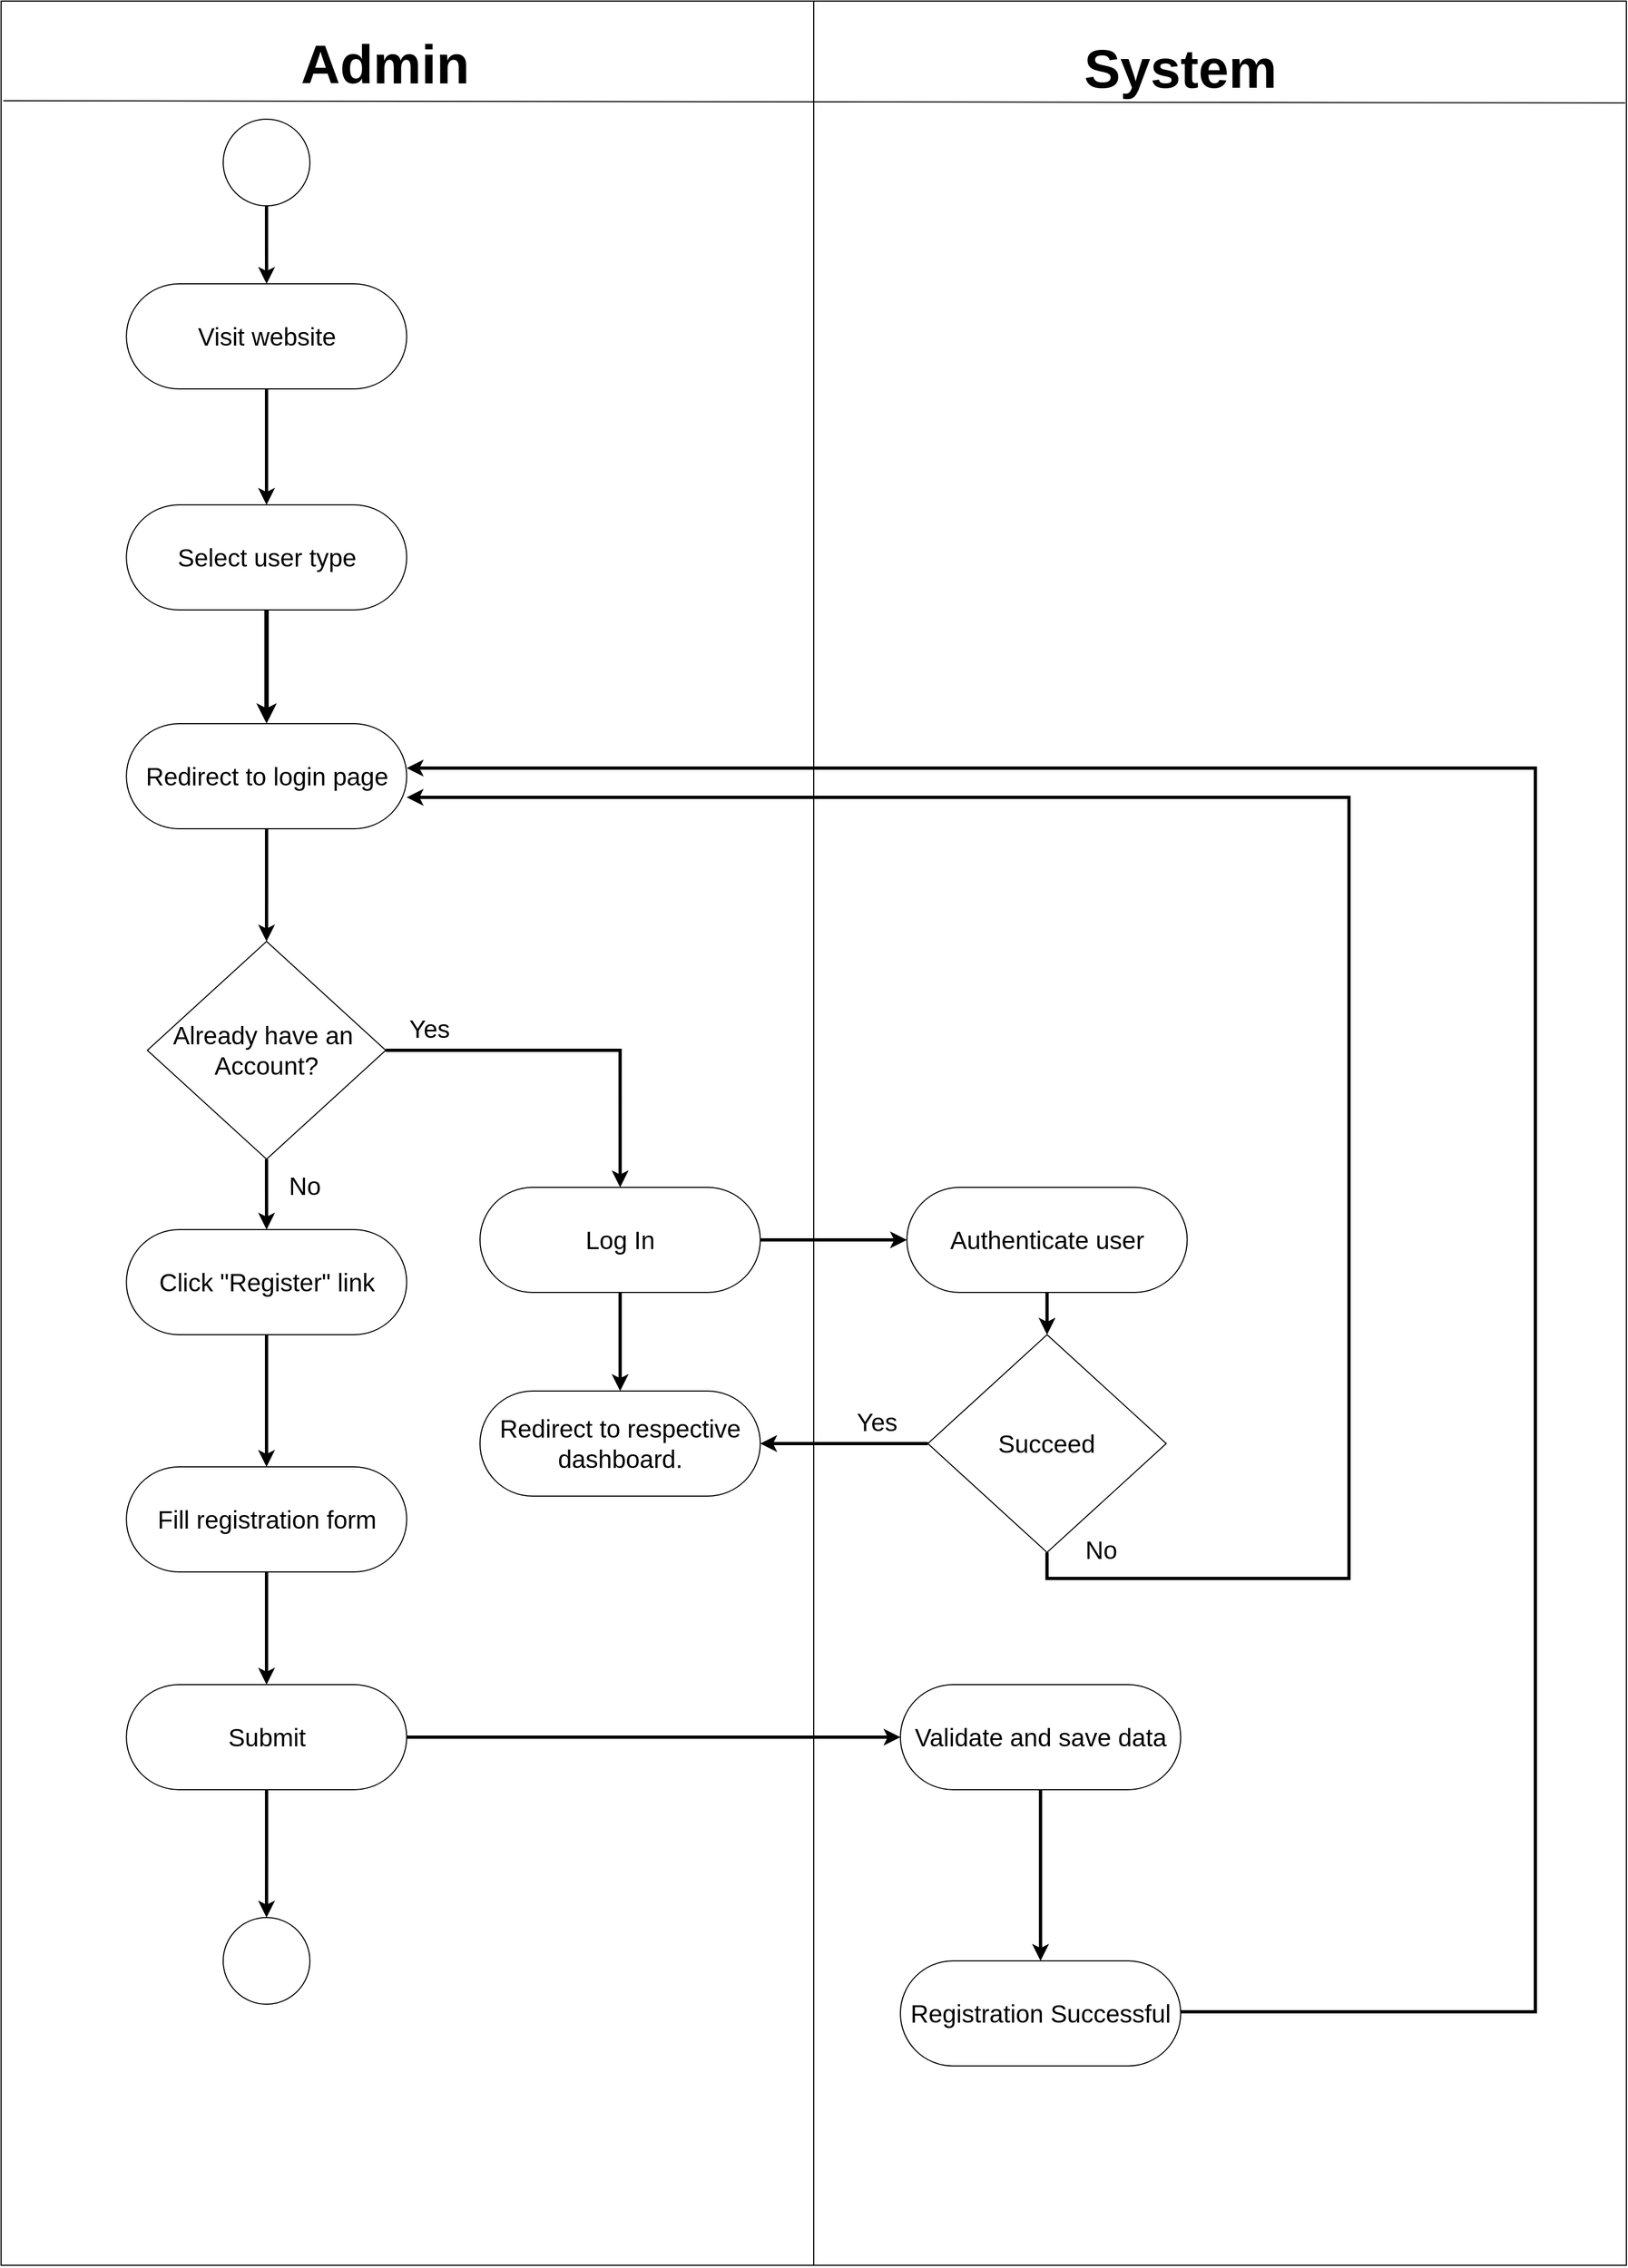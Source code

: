 <mxfile version="25.0.3">
  <diagram name="Page-1" id="a8UAsYUJJ_rxlhREEHtc">
    <mxGraphModel dx="1314" dy="704" grid="0" gridSize="10" guides="1" tooltips="1" connect="1" arrows="1" fold="1" page="1" pageScale="1" pageWidth="2339" pageHeight="3300" math="0" shadow="0">
      <root>
        <mxCell id="0" />
        <mxCell id="1" parent="0" />
        <mxCell id="IPqHcb7CeHi4oXEtAHNm-1" value="" style="rounded=0;whiteSpace=wrap;html=1;" vertex="1" parent="1">
          <mxGeometry x="77" y="94" width="1500" height="2090" as="geometry" />
        </mxCell>
        <mxCell id="IPqHcb7CeHi4oXEtAHNm-18" style="edgeStyle=orthogonalEdgeStyle;rounded=0;orthogonalLoop=1;jettySize=auto;html=1;strokeWidth=3;" edge="1" parent="1" source="IPqHcb7CeHi4oXEtAHNm-6" target="IPqHcb7CeHi4oXEtAHNm-7">
          <mxGeometry relative="1" as="geometry" />
        </mxCell>
        <mxCell id="IPqHcb7CeHi4oXEtAHNm-6" value="" style="ellipse;whiteSpace=wrap;html=1;aspect=fixed;fillColor=#FFFFFF;" vertex="1" parent="1">
          <mxGeometry x="282" y="203" width="80" height="80" as="geometry" />
        </mxCell>
        <mxCell id="IPqHcb7CeHi4oXEtAHNm-19" style="edgeStyle=orthogonalEdgeStyle;rounded=0;orthogonalLoop=1;jettySize=auto;html=1;strokeWidth=3;" edge="1" parent="1" source="IPqHcb7CeHi4oXEtAHNm-7" target="IPqHcb7CeHi4oXEtAHNm-8">
          <mxGeometry relative="1" as="geometry" />
        </mxCell>
        <mxCell id="IPqHcb7CeHi4oXEtAHNm-7" value="&lt;font style=&quot;font-size: 23px;&quot;&gt;Visit website&lt;/font&gt;" style="html=1;dashed=0;whiteSpace=wrap;shape=mxgraph.dfd.start" vertex="1" parent="1">
          <mxGeometry x="192.67" y="355" width="258.67" height="97" as="geometry" />
        </mxCell>
        <mxCell id="IPqHcb7CeHi4oXEtAHNm-20" style="edgeStyle=orthogonalEdgeStyle;rounded=0;orthogonalLoop=1;jettySize=auto;html=1;strokeWidth=4;" edge="1" parent="1" source="IPqHcb7CeHi4oXEtAHNm-8" target="IPqHcb7CeHi4oXEtAHNm-9">
          <mxGeometry relative="1" as="geometry" />
        </mxCell>
        <mxCell id="IPqHcb7CeHi4oXEtAHNm-8" value="&lt;font style=&quot;font-size: 23px;&quot;&gt;Select user type&lt;/font&gt;" style="html=1;dashed=0;whiteSpace=wrap;shape=mxgraph.dfd.start" vertex="1" parent="1">
          <mxGeometry x="192.67" y="559" width="258.67" height="97" as="geometry" />
        </mxCell>
        <mxCell id="IPqHcb7CeHi4oXEtAHNm-27" style="edgeStyle=orthogonalEdgeStyle;rounded=0;orthogonalLoop=1;jettySize=auto;html=1;strokeWidth=3;" edge="1" parent="1" source="IPqHcb7CeHi4oXEtAHNm-9" target="IPqHcb7CeHi4oXEtAHNm-13">
          <mxGeometry relative="1" as="geometry" />
        </mxCell>
        <mxCell id="IPqHcb7CeHi4oXEtAHNm-9" value="&lt;font style=&quot;font-size: 23px;&quot;&gt;Redirect to login page&lt;/font&gt;" style="html=1;dashed=0;whiteSpace=wrap;shape=mxgraph.dfd.start" vertex="1" parent="1">
          <mxGeometry x="192.67" y="761" width="258.67" height="97" as="geometry" />
        </mxCell>
        <mxCell id="IPqHcb7CeHi4oXEtAHNm-28" style="edgeStyle=orthogonalEdgeStyle;rounded=0;orthogonalLoop=1;jettySize=auto;html=1;strokeWidth=3;" edge="1" parent="1" source="IPqHcb7CeHi4oXEtAHNm-10" target="IPqHcb7CeHi4oXEtAHNm-11">
          <mxGeometry relative="1" as="geometry" />
        </mxCell>
        <mxCell id="IPqHcb7CeHi4oXEtAHNm-10" value="&lt;font style=&quot;font-size: 23px;&quot;&gt;Click &quot;Register&quot; link&lt;/font&gt;" style="html=1;dashed=0;whiteSpace=wrap;shape=mxgraph.dfd.start" vertex="1" parent="1">
          <mxGeometry x="192.67" y="1228" width="258.67" height="97" as="geometry" />
        </mxCell>
        <mxCell id="IPqHcb7CeHi4oXEtAHNm-29" style="edgeStyle=orthogonalEdgeStyle;rounded=0;orthogonalLoop=1;jettySize=auto;html=1;strokeWidth=3;" edge="1" parent="1" source="IPqHcb7CeHi4oXEtAHNm-11" target="IPqHcb7CeHi4oXEtAHNm-12">
          <mxGeometry relative="1" as="geometry" />
        </mxCell>
        <mxCell id="IPqHcb7CeHi4oXEtAHNm-11" value="&lt;font style=&quot;font-size: 23px;&quot;&gt;Fill registration form&lt;/font&gt;" style="html=1;dashed=0;whiteSpace=wrap;shape=mxgraph.dfd.start" vertex="1" parent="1">
          <mxGeometry x="192.67" y="1447" width="258.67" height="97" as="geometry" />
        </mxCell>
        <mxCell id="IPqHcb7CeHi4oXEtAHNm-30" style="edgeStyle=orthogonalEdgeStyle;rounded=0;orthogonalLoop=1;jettySize=auto;html=1;strokeWidth=3;" edge="1" parent="1" source="IPqHcb7CeHi4oXEtAHNm-12" target="IPqHcb7CeHi4oXEtAHNm-14">
          <mxGeometry relative="1" as="geometry" />
        </mxCell>
        <mxCell id="IPqHcb7CeHi4oXEtAHNm-48" style="edgeStyle=orthogonalEdgeStyle;rounded=0;orthogonalLoop=1;jettySize=auto;html=1;strokeWidth=3;" edge="1" parent="1" source="IPqHcb7CeHi4oXEtAHNm-12" target="IPqHcb7CeHi4oXEtAHNm-47">
          <mxGeometry relative="1" as="geometry" />
        </mxCell>
        <mxCell id="IPqHcb7CeHi4oXEtAHNm-12" value="&lt;font style=&quot;font-size: 23px;&quot;&gt;Submit&lt;/font&gt;" style="html=1;dashed=0;whiteSpace=wrap;shape=mxgraph.dfd.start" vertex="1" parent="1">
          <mxGeometry x="192.67" y="1648" width="258.67" height="97" as="geometry" />
        </mxCell>
        <mxCell id="IPqHcb7CeHi4oXEtAHNm-25" style="edgeStyle=orthogonalEdgeStyle;rounded=0;orthogonalLoop=1;jettySize=auto;html=1;strokeWidth=3;" edge="1" parent="1" source="IPqHcb7CeHi4oXEtAHNm-13" target="IPqHcb7CeHi4oXEtAHNm-10">
          <mxGeometry relative="1" as="geometry" />
        </mxCell>
        <mxCell id="IPqHcb7CeHi4oXEtAHNm-13" value="&lt;font style=&quot;font-size: 23px;&quot;&gt;Already have an&amp;nbsp;&lt;/font&gt;&lt;div&gt;&lt;font style=&quot;font-size: 23px;&quot;&gt;Account?&lt;/font&gt;&lt;/div&gt;" style="rhombus;whiteSpace=wrap;html=1;" vertex="1" parent="1">
          <mxGeometry x="212.0" y="962" width="220" height="201" as="geometry" />
        </mxCell>
        <mxCell id="IPqHcb7CeHi4oXEtAHNm-32" style="edgeStyle=orthogonalEdgeStyle;rounded=0;orthogonalLoop=1;jettySize=auto;html=1;strokeWidth=3;" edge="1" parent="1" source="IPqHcb7CeHi4oXEtAHNm-14" target="IPqHcb7CeHi4oXEtAHNm-31">
          <mxGeometry relative="1" as="geometry" />
        </mxCell>
        <mxCell id="IPqHcb7CeHi4oXEtAHNm-14" value="&lt;font style=&quot;font-size: 23px;&quot;&gt;Validate and save data&lt;/font&gt;" style="html=1;dashed=0;whiteSpace=wrap;shape=mxgraph.dfd.start" vertex="1" parent="1">
          <mxGeometry x="907" y="1648" width="258.67" height="97" as="geometry" />
        </mxCell>
        <mxCell id="IPqHcb7CeHi4oXEtAHNm-39" style="edgeStyle=orthogonalEdgeStyle;rounded=0;orthogonalLoop=1;jettySize=auto;html=1;strokeWidth=3;" edge="1" parent="1" source="IPqHcb7CeHi4oXEtAHNm-16" target="IPqHcb7CeHi4oXEtAHNm-37">
          <mxGeometry relative="1" as="geometry">
            <Array as="points">
              <mxPoint x="1155" y="1280" />
              <mxPoint x="1121" y="1280" />
            </Array>
          </mxGeometry>
        </mxCell>
        <mxCell id="IPqHcb7CeHi4oXEtAHNm-16" value="&lt;font style=&quot;font-size: 23px;&quot;&gt;Authenticate user&lt;/font&gt;" style="html=1;dashed=0;whiteSpace=wrap;shape=mxgraph.dfd.start" vertex="1" parent="1">
          <mxGeometry x="913" y="1189" width="258.67" height="97" as="geometry" />
        </mxCell>
        <mxCell id="IPqHcb7CeHi4oXEtAHNm-17" value="&lt;font style=&quot;font-size: 23px;&quot;&gt;Redirect to respective dashboard.&lt;/font&gt;" style="html=1;dashed=0;whiteSpace=wrap;shape=mxgraph.dfd.start" vertex="1" parent="1">
          <mxGeometry x="519" y="1377" width="258.67" height="97" as="geometry" />
        </mxCell>
        <mxCell id="IPqHcb7CeHi4oXEtAHNm-34" style="edgeStyle=orthogonalEdgeStyle;rounded=0;orthogonalLoop=1;jettySize=auto;html=1;strokeWidth=3;" edge="1" parent="1" source="IPqHcb7CeHi4oXEtAHNm-23" target="IPqHcb7CeHi4oXEtAHNm-17">
          <mxGeometry relative="1" as="geometry" />
        </mxCell>
        <mxCell id="IPqHcb7CeHi4oXEtAHNm-35" style="edgeStyle=orthogonalEdgeStyle;rounded=0;orthogonalLoop=1;jettySize=auto;html=1;strokeWidth=3;" edge="1" parent="1" source="IPqHcb7CeHi4oXEtAHNm-23" target="IPqHcb7CeHi4oXEtAHNm-16">
          <mxGeometry relative="1" as="geometry" />
        </mxCell>
        <mxCell id="IPqHcb7CeHi4oXEtAHNm-23" value="&lt;font style=&quot;font-size: 23px;&quot;&gt;Log In&lt;/font&gt;" style="html=1;dashed=0;whiteSpace=wrap;shape=mxgraph.dfd.start" vertex="1" parent="1">
          <mxGeometry x="519" y="1189" width="258.67" height="97" as="geometry" />
        </mxCell>
        <mxCell id="IPqHcb7CeHi4oXEtAHNm-26" style="edgeStyle=orthogonalEdgeStyle;rounded=0;orthogonalLoop=1;jettySize=auto;html=1;entryX=0.5;entryY=0.5;entryDx=0;entryDy=-48.5;entryPerimeter=0;strokeWidth=3;" edge="1" parent="1" source="IPqHcb7CeHi4oXEtAHNm-13" target="IPqHcb7CeHi4oXEtAHNm-23">
          <mxGeometry relative="1" as="geometry" />
        </mxCell>
        <mxCell id="IPqHcb7CeHi4oXEtAHNm-31" value="&lt;font style=&quot;font-size: 23px;&quot;&gt;Registration Successful&lt;/font&gt;" style="html=1;dashed=0;whiteSpace=wrap;shape=mxgraph.dfd.start" vertex="1" parent="1">
          <mxGeometry x="907" y="1903" width="258.67" height="97" as="geometry" />
        </mxCell>
        <mxCell id="IPqHcb7CeHi4oXEtAHNm-33" style="edgeStyle=orthogonalEdgeStyle;rounded=0;orthogonalLoop=1;jettySize=auto;html=1;strokeWidth=3;" edge="1" parent="1" source="IPqHcb7CeHi4oXEtAHNm-31" target="IPqHcb7CeHi4oXEtAHNm-9">
          <mxGeometry relative="1" as="geometry">
            <mxPoint x="1222.67" y="1949.5" as="sourcePoint" />
            <mxPoint x="496.959" y="781.989" as="targetPoint" />
            <Array as="points">
              <mxPoint x="1493" y="1950" />
              <mxPoint x="1493" y="802" />
            </Array>
          </mxGeometry>
        </mxCell>
        <mxCell id="IPqHcb7CeHi4oXEtAHNm-38" style="edgeStyle=orthogonalEdgeStyle;rounded=0;orthogonalLoop=1;jettySize=auto;html=1;strokeWidth=3;" edge="1" parent="1" source="IPqHcb7CeHi4oXEtAHNm-37" target="IPqHcb7CeHi4oXEtAHNm-17">
          <mxGeometry relative="1" as="geometry" />
        </mxCell>
        <mxCell id="IPqHcb7CeHi4oXEtAHNm-37" value="&lt;font style=&quot;font-size: 23px;&quot;&gt;Succeed&lt;/font&gt;" style="rhombus;whiteSpace=wrap;html=1;" vertex="1" parent="1">
          <mxGeometry x="932.33" y="1325" width="220" height="201" as="geometry" />
        </mxCell>
        <mxCell id="IPqHcb7CeHi4oXEtAHNm-40" style="edgeStyle=orthogonalEdgeStyle;rounded=0;orthogonalLoop=1;jettySize=auto;html=1;strokeWidth=3;" edge="1" parent="1" source="IPqHcb7CeHi4oXEtAHNm-37" target="IPqHcb7CeHi4oXEtAHNm-9">
          <mxGeometry relative="1" as="geometry">
            <Array as="points">
              <mxPoint x="1042" y="1550" />
              <mxPoint x="1321" y="1550" />
              <mxPoint x="1321" y="829" />
            </Array>
          </mxGeometry>
        </mxCell>
        <mxCell id="IPqHcb7CeHi4oXEtAHNm-42" value="" style="endArrow=none;html=1;rounded=0;exitX=0.5;exitY=1;exitDx=0;exitDy=0;entryX=0.5;entryY=0;entryDx=0;entryDy=0;" edge="1" parent="1" source="IPqHcb7CeHi4oXEtAHNm-1" target="IPqHcb7CeHi4oXEtAHNm-1">
          <mxGeometry width="50" height="50" relative="1" as="geometry">
            <mxPoint x="843" y="1076" as="sourcePoint" />
            <mxPoint x="893" y="1026" as="targetPoint" />
          </mxGeometry>
        </mxCell>
        <mxCell id="IPqHcb7CeHi4oXEtAHNm-45" value="&lt;font style=&quot;font-size: 50px;&quot;&gt;&lt;b&gt;Admin&lt;/b&gt;&lt;/font&gt;" style="text;html=1;align=center;verticalAlign=middle;resizable=0;points=[];autosize=1;strokeColor=none;fillColor=none;" vertex="1" parent="1">
          <mxGeometry x="344" y="116" width="174" height="72" as="geometry" />
        </mxCell>
        <mxCell id="IPqHcb7CeHi4oXEtAHNm-46" value="&lt;span style=&quot;font-size: 50px;&quot;&gt;&lt;b&gt;System&lt;/b&gt;&lt;/span&gt;" style="text;html=1;align=center;verticalAlign=middle;resizable=0;points=[];autosize=1;strokeColor=none;fillColor=none;" vertex="1" parent="1">
          <mxGeometry x="1067" y="120" width="196" height="72" as="geometry" />
        </mxCell>
        <mxCell id="IPqHcb7CeHi4oXEtAHNm-47" value="" style="ellipse;whiteSpace=wrap;html=1;aspect=fixed;fillColor=#FFFFFF;" vertex="1" parent="1">
          <mxGeometry x="282" y="1863" width="80" height="80" as="geometry" />
        </mxCell>
        <mxCell id="IPqHcb7CeHi4oXEtAHNm-50" value="" style="endArrow=none;html=1;rounded=0;" edge="1" parent="1">
          <mxGeometry width="50" height="50" relative="1" as="geometry">
            <mxPoint x="79" y="186" as="sourcePoint" />
            <mxPoint x="1576" y="188" as="targetPoint" />
          </mxGeometry>
        </mxCell>
        <mxCell id="IPqHcb7CeHi4oXEtAHNm-51" value="&lt;font style=&quot;font-size: 23px;&quot;&gt;Yes&lt;/font&gt;" style="text;html=1;align=center;verticalAlign=middle;resizable=0;points=[];autosize=1;strokeColor=none;fillColor=none;" vertex="1" parent="1">
          <mxGeometry x="444" y="1023" width="56" height="40" as="geometry" />
        </mxCell>
        <mxCell id="IPqHcb7CeHi4oXEtAHNm-52" value="&lt;span style=&quot;font-size: 23px;&quot;&gt;No&lt;/span&gt;" style="text;html=1;align=center;verticalAlign=middle;resizable=0;points=[];autosize=1;strokeColor=none;fillColor=none;" vertex="1" parent="1">
          <mxGeometry x="333" y="1168" width="47" height="40" as="geometry" />
        </mxCell>
        <mxCell id="IPqHcb7CeHi4oXEtAHNm-53" value="&lt;font style=&quot;font-size: 23px;&quot;&gt;Yes&lt;/font&gt;" style="text;html=1;align=center;verticalAlign=middle;resizable=0;points=[];autosize=1;strokeColor=none;fillColor=none;" vertex="1" parent="1">
          <mxGeometry x="857" y="1386" width="56" height="40" as="geometry" />
        </mxCell>
        <mxCell id="IPqHcb7CeHi4oXEtAHNm-54" value="&lt;span style=&quot;font-size: 23px;&quot;&gt;No&lt;/span&gt;" style="text;html=1;align=center;verticalAlign=middle;resizable=0;points=[];autosize=1;strokeColor=none;fillColor=none;" vertex="1" parent="1">
          <mxGeometry x="1068" y="1504" width="47" height="40" as="geometry" />
        </mxCell>
      </root>
    </mxGraphModel>
  </diagram>
</mxfile>
